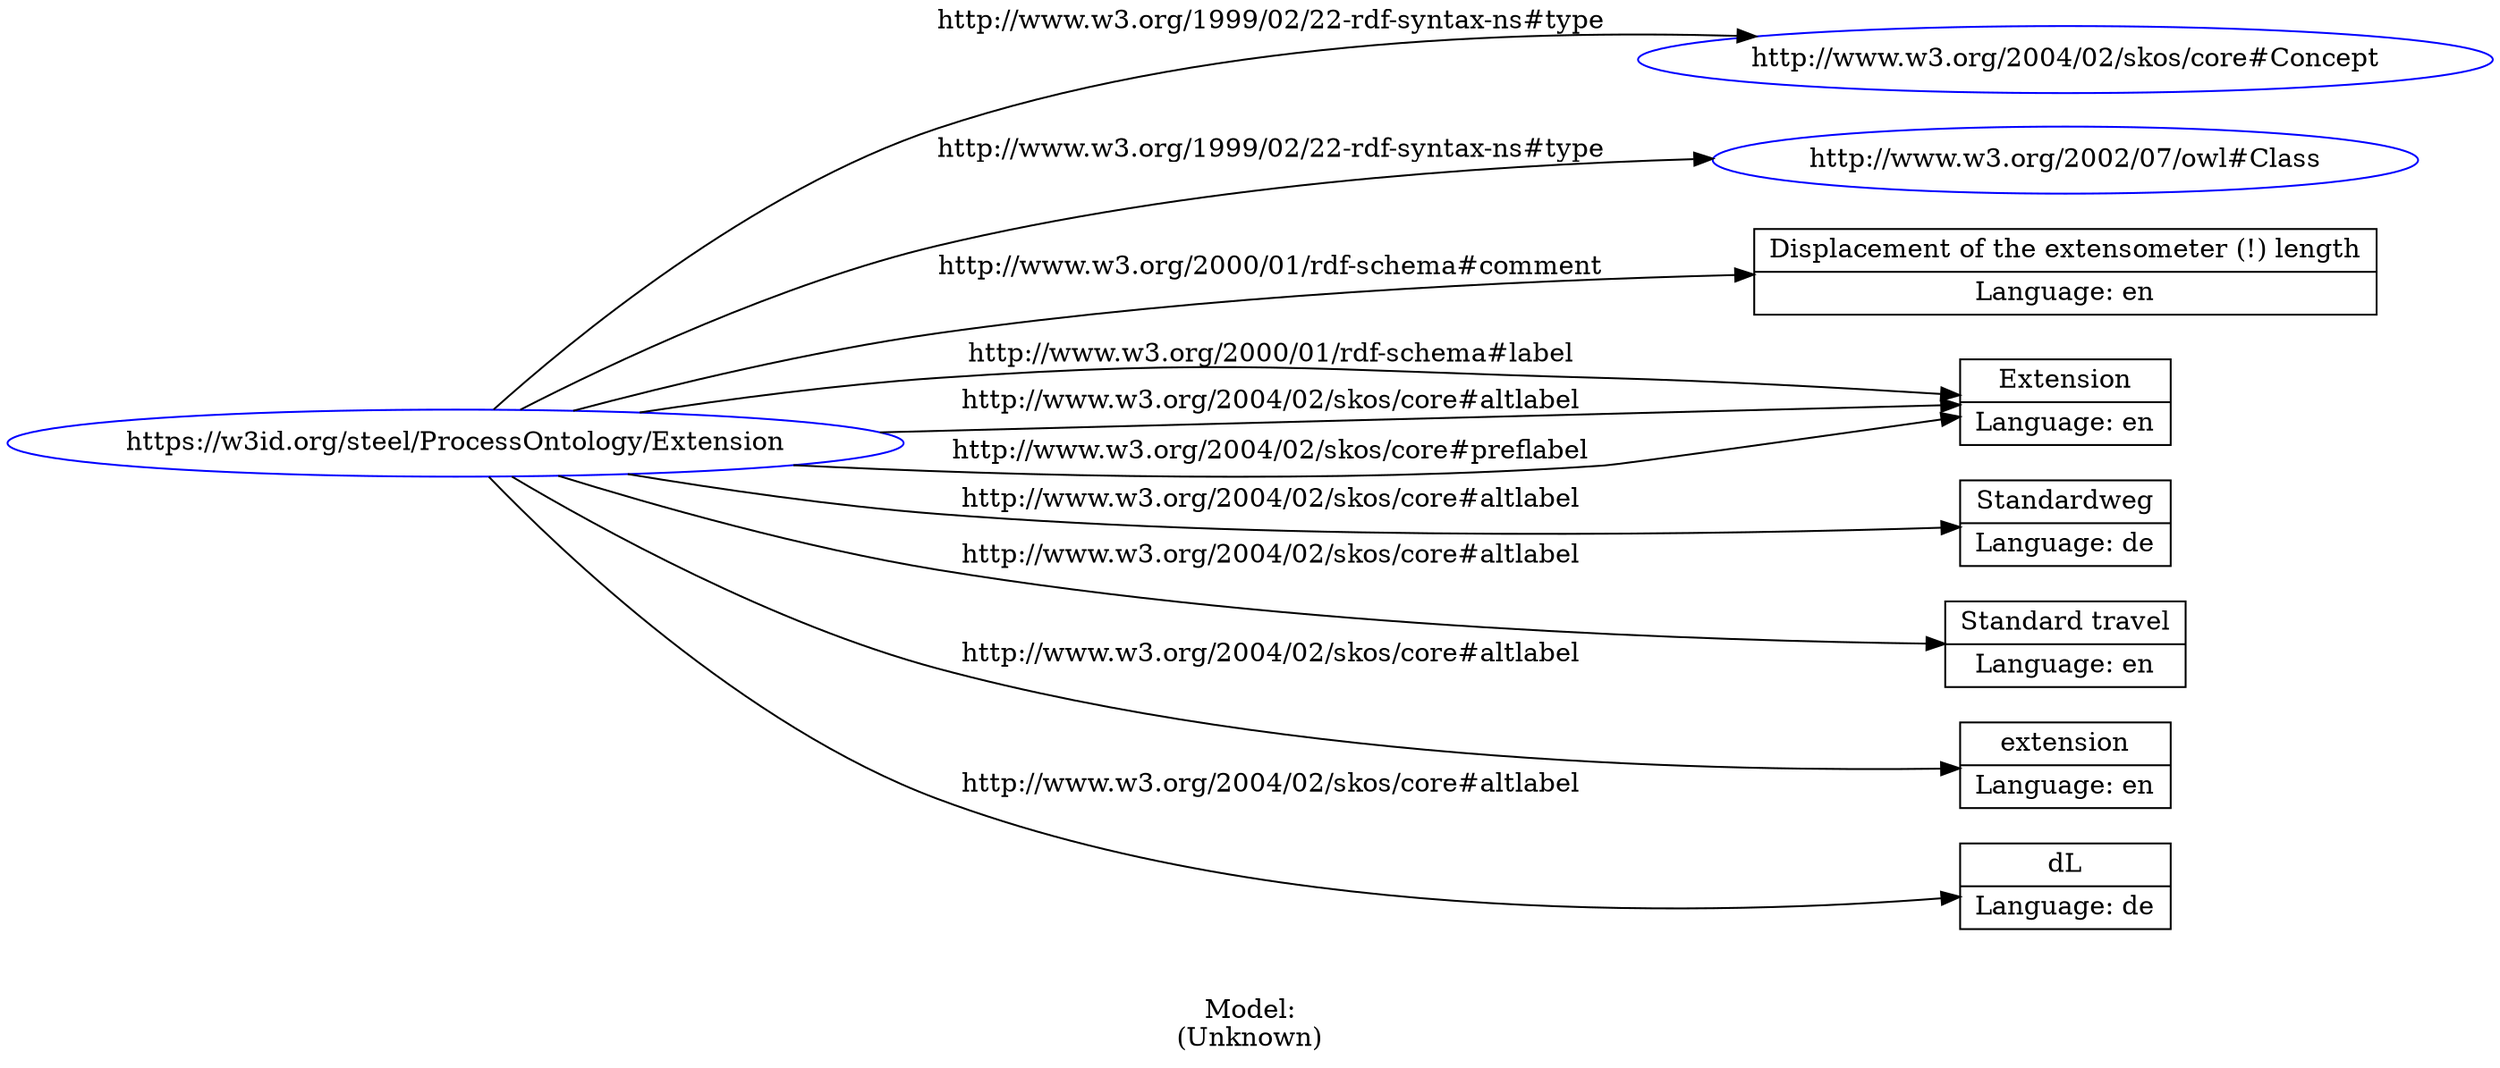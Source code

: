 digraph {
	rankdir = LR;
	charset="utf-8";

	"Rhttps://w3id.org/steel/ProcessOntology/Extension" -> "Rhttp://www.w3.org/2004/02/skos/core#Concept" [ label="http://www.w3.org/1999/02/22-rdf-syntax-ns#type" ];
	"Rhttps://w3id.org/steel/ProcessOntology/Extension" -> "Rhttp://www.w3.org/2002/07/owl#Class" [ label="http://www.w3.org/1999/02/22-rdf-syntax-ns#type" ];
	"Rhttps://w3id.org/steel/ProcessOntology/Extension" -> "LDisplacement of the extensometer (!) length|Language: en" [ label="http://www.w3.org/2000/01/rdf-schema#comment" ];
	"Rhttps://w3id.org/steel/ProcessOntology/Extension" -> "LExtension|Language: en" [ label="http://www.w3.org/2000/01/rdf-schema#label" ];
	"Rhttps://w3id.org/steel/ProcessOntology/Extension" -> "LStandardweg|Language: de" [ label="http://www.w3.org/2004/02/skos/core#altlabel" ];
	"Rhttps://w3id.org/steel/ProcessOntology/Extension" -> "LStandard travel|Language: en" [ label="http://www.w3.org/2004/02/skos/core#altlabel" ];
	"Rhttps://w3id.org/steel/ProcessOntology/Extension" -> "Lextension|Language: en" [ label="http://www.w3.org/2004/02/skos/core#altlabel" ];
	"Rhttps://w3id.org/steel/ProcessOntology/Extension" -> "LdL|Language: de" [ label="http://www.w3.org/2004/02/skos/core#altlabel" ];
	"Rhttps://w3id.org/steel/ProcessOntology/Extension" -> "LExtension|Language: en" [ label="http://www.w3.org/2004/02/skos/core#altlabel" ];
	"Rhttps://w3id.org/steel/ProcessOntology/Extension" -> "LExtension|Language: en" [ label="http://www.w3.org/2004/02/skos/core#preflabel" ];

	// Resources
	"Rhttps://w3id.org/steel/ProcessOntology/Extension" [ label="https://w3id.org/steel/ProcessOntology/Extension", shape = ellipse, color = blue ];
	"Rhttp://www.w3.org/2004/02/skos/core#Concept" [ label="http://www.w3.org/2004/02/skos/core#Concept", shape = ellipse, color = blue ];
	"Rhttp://www.w3.org/2002/07/owl#Class" [ label="http://www.w3.org/2002/07/owl#Class", shape = ellipse, color = blue ];

	// Anonymous nodes

	// Literals
	"LDisplacement of the extensometer (!) length|Language: en" [ label="Displacement of the extensometer (!) length|Language: en", shape = record ];
	"LExtension|Language: en" [ label="Extension|Language: en", shape = record ];
	"LStandardweg|Language: de" [ label="Standardweg|Language: de", shape = record ];
	"LStandard travel|Language: en" [ label="Standard travel|Language: en", shape = record ];
	"Lextension|Language: en" [ label="extension|Language: en", shape = record ];
	"LdL|Language: de" [ label="dL|Language: de", shape = record ];

	label="\n\nModel:\n(Unknown)";
}
